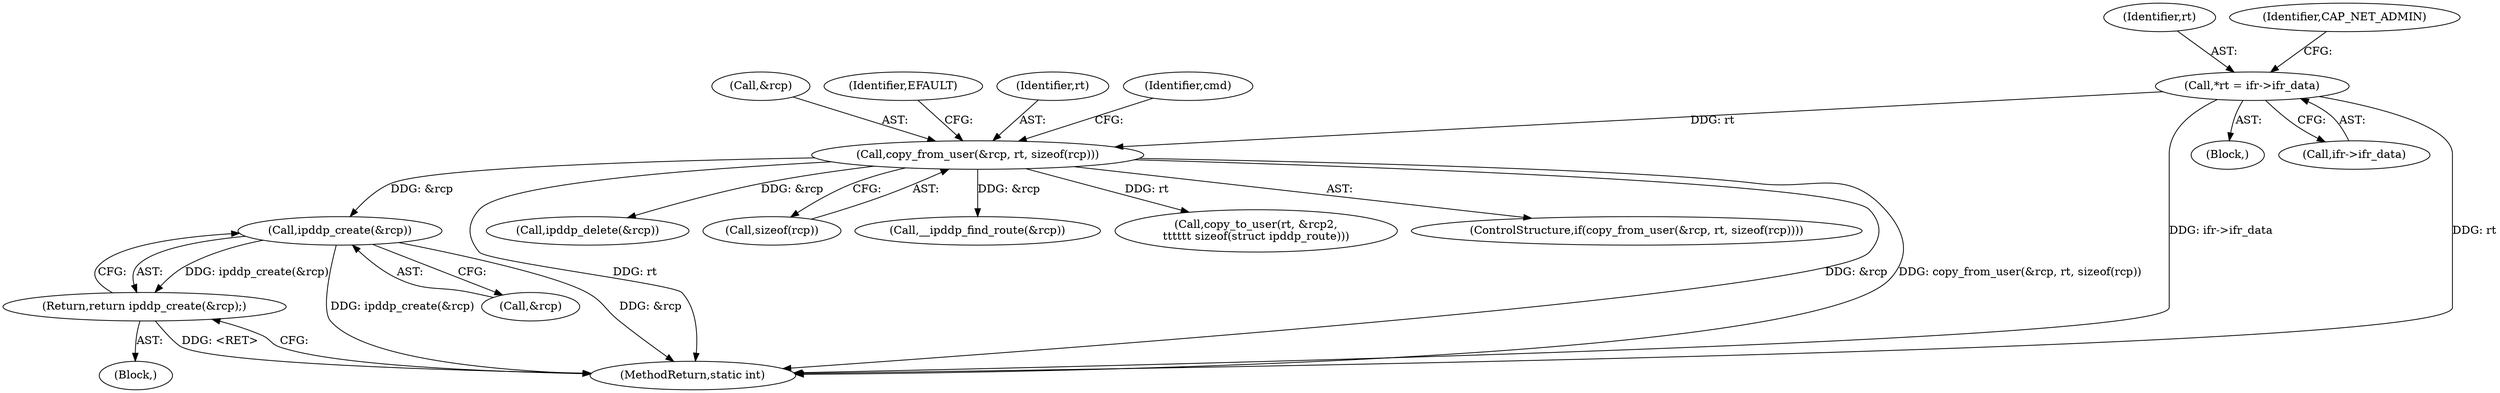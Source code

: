 digraph "0_linux_9824dfae5741275473a23a7ed5756c7b6efacc9d@API" {
"1000136" [label="(Call,ipddp_create(&rcp))"];
"1000122" [label="(Call,copy_from_user(&rcp, rt, sizeof(rcp)))"];
"1000106" [label="(Call,*rt = ifr->ifr_data)"];
"1000135" [label="(Return,return ipddp_create(&rcp);)"];
"1000108" [label="(Call,ifr->ifr_data)"];
"1000136" [label="(Call,ipddp_create(&rcp))"];
"1000137" [label="(Call,&rcp)"];
"1000187" [label="(MethodReturn,static int)"];
"1000107" [label="(Identifier,rt)"];
"1000130" [label="(Identifier,EFAULT)"];
"1000180" [label="(Call,ipddp_delete(&rcp))"];
"1000106" [label="(Call,*rt = ifr->ifr_data)"];
"1000122" [label="(Call,copy_from_user(&rcp, rt, sizeof(rcp)))"];
"1000117" [label="(Identifier,CAP_NET_ADMIN)"];
"1000125" [label="(Identifier,rt)"];
"1000133" [label="(Block,)"];
"1000126" [label="(Call,sizeof(rcp))"];
"1000145" [label="(Call,__ipddp_find_route(&rcp))"];
"1000132" [label="(Identifier,cmd)"];
"1000135" [label="(Return,return ipddp_create(&rcp);)"];
"1000104" [label="(Block,)"];
"1000123" [label="(Call,&rcp)"];
"1000163" [label="(Call,copy_to_user(rt, &rcp2,\n\t\t\t\t\t\t sizeof(struct ipddp_route)))"];
"1000121" [label="(ControlStructure,if(copy_from_user(&rcp, rt, sizeof(rcp))))"];
"1000136" -> "1000135"  [label="AST: "];
"1000136" -> "1000137"  [label="CFG: "];
"1000137" -> "1000136"  [label="AST: "];
"1000135" -> "1000136"  [label="CFG: "];
"1000136" -> "1000187"  [label="DDG: ipddp_create(&rcp)"];
"1000136" -> "1000187"  [label="DDG: &rcp"];
"1000136" -> "1000135"  [label="DDG: ipddp_create(&rcp)"];
"1000122" -> "1000136"  [label="DDG: &rcp"];
"1000122" -> "1000121"  [label="AST: "];
"1000122" -> "1000126"  [label="CFG: "];
"1000123" -> "1000122"  [label="AST: "];
"1000125" -> "1000122"  [label="AST: "];
"1000126" -> "1000122"  [label="AST: "];
"1000130" -> "1000122"  [label="CFG: "];
"1000132" -> "1000122"  [label="CFG: "];
"1000122" -> "1000187"  [label="DDG: rt"];
"1000122" -> "1000187"  [label="DDG: &rcp"];
"1000122" -> "1000187"  [label="DDG: copy_from_user(&rcp, rt, sizeof(rcp))"];
"1000106" -> "1000122"  [label="DDG: rt"];
"1000122" -> "1000145"  [label="DDG: &rcp"];
"1000122" -> "1000163"  [label="DDG: rt"];
"1000122" -> "1000180"  [label="DDG: &rcp"];
"1000106" -> "1000104"  [label="AST: "];
"1000106" -> "1000108"  [label="CFG: "];
"1000107" -> "1000106"  [label="AST: "];
"1000108" -> "1000106"  [label="AST: "];
"1000117" -> "1000106"  [label="CFG: "];
"1000106" -> "1000187"  [label="DDG: ifr->ifr_data"];
"1000106" -> "1000187"  [label="DDG: rt"];
"1000135" -> "1000133"  [label="AST: "];
"1000187" -> "1000135"  [label="CFG: "];
"1000135" -> "1000187"  [label="DDG: <RET>"];
}
